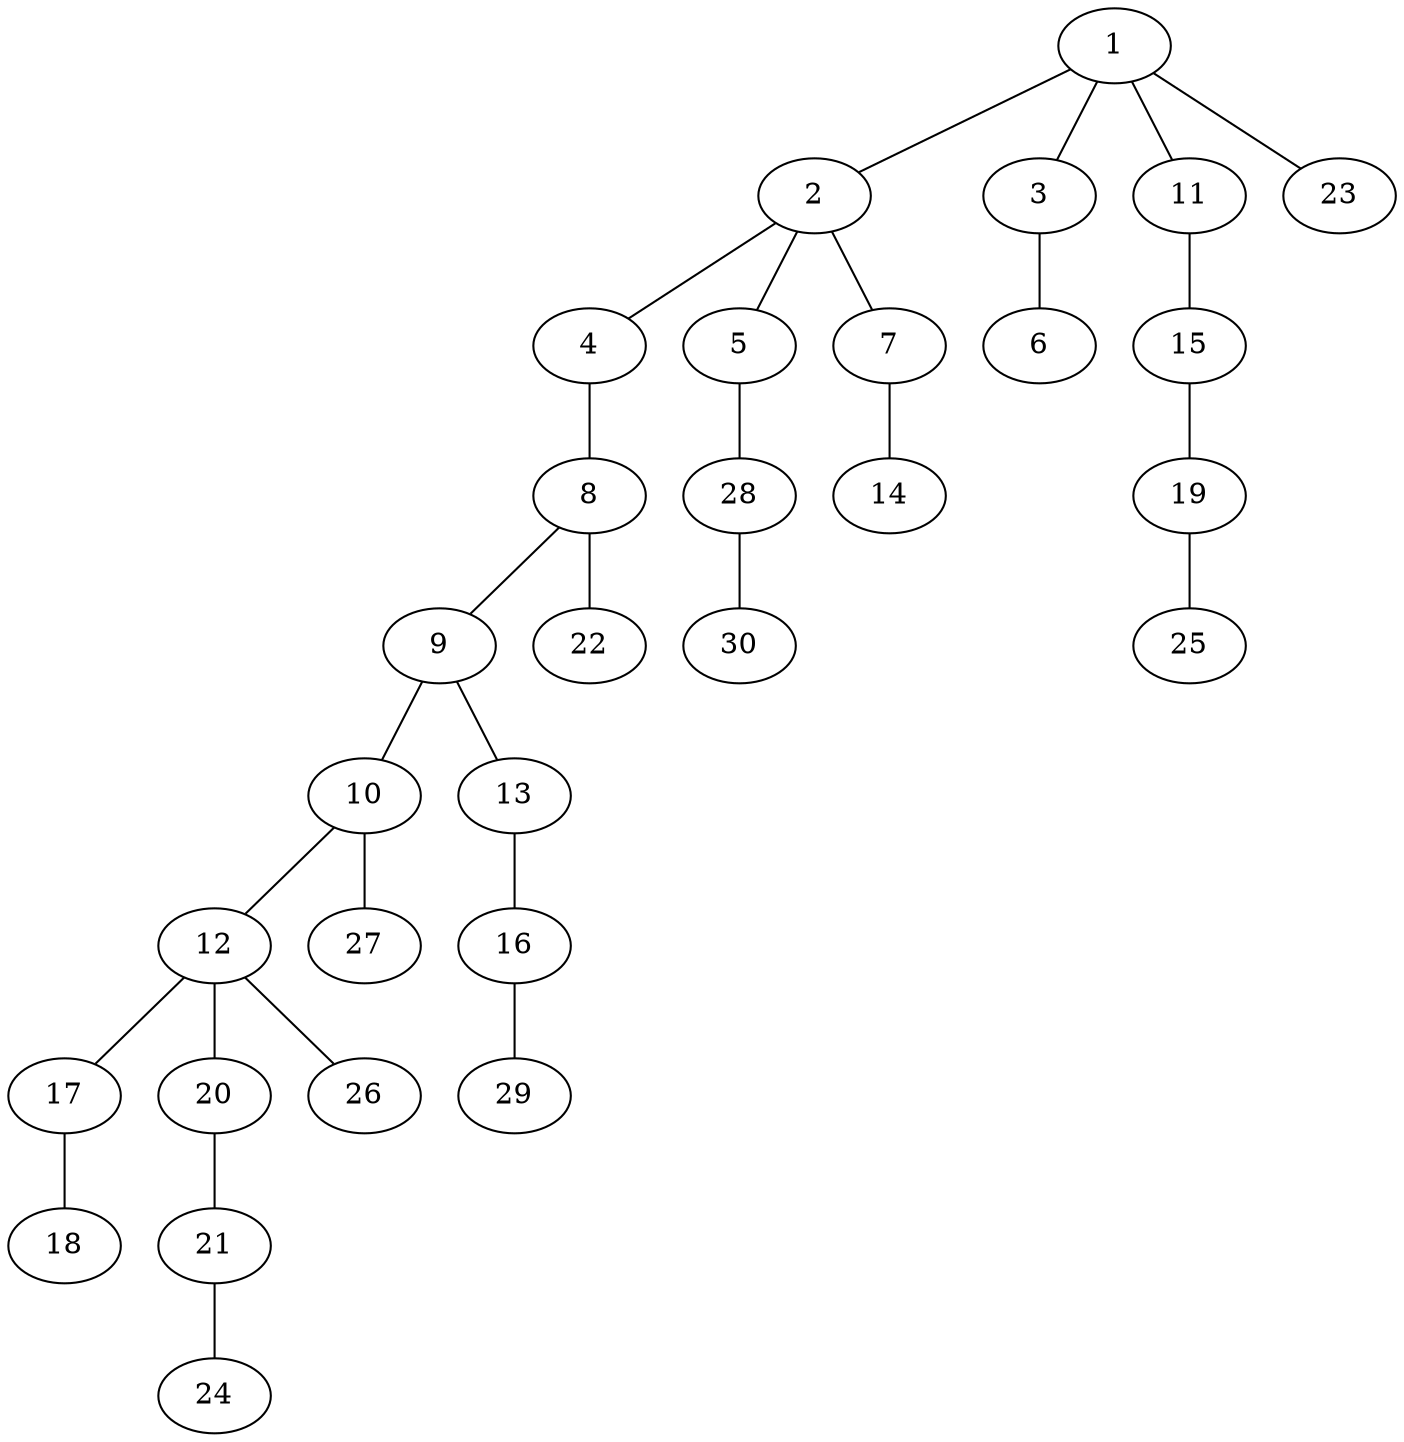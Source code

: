 graph graphname {1--2
1--3
1--11
1--23
2--4
2--5
2--7
3--6
4--8
5--28
7--14
8--9
8--22
9--10
9--13
10--12
10--27
11--15
12--17
12--20
12--26
13--16
15--19
16--29
17--18
19--25
20--21
21--24
28--30
}